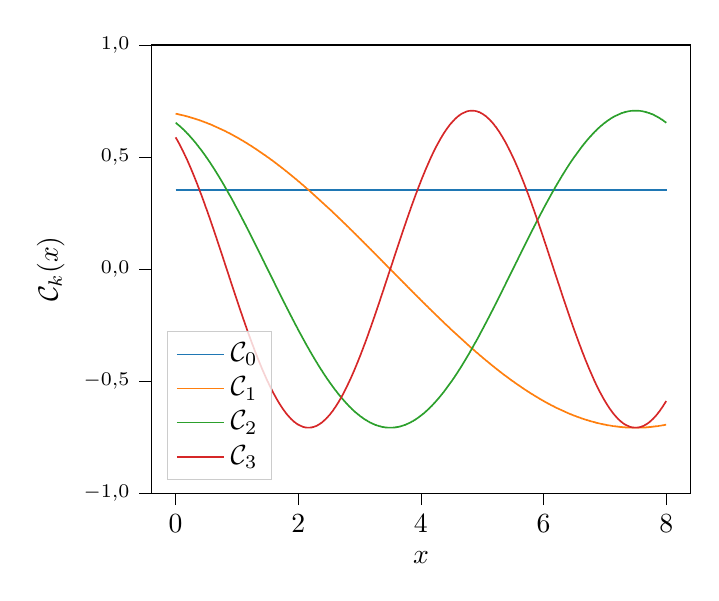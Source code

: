 % This file was created with tikzplotlib v0.10.1.
\begin{tikzpicture}

\definecolor{crimson2143940}{RGB}{214,39,40}
\definecolor{darkgray176}{RGB}{176,176,176}
\definecolor{darkorange25512714}{RGB}{255,127,14}
\definecolor{forestgreen4416044}{RGB}{44,160,44}
\definecolor{lightgray204}{RGB}{204,204,204}
\definecolor{steelblue31119180}{RGB}{31,119,180}

\begin{axis}[
legend cell align={left},
legend style={
  fill opacity=0.8,
  draw opacity=1,
  text opacity=1,
  at={(0.03,0.03)},
  anchor=south west,
  draw=lightgray204
},
tick align=outside,
tick pos=left,
x grid style={darkgray176},
xlabel={\(\displaystyle x\)},
xmin=-0.4, xmax=8.4,
xtick style={color=black},
y grid style={darkgray176},
ylabel={\(\displaystyle \mathcal{C}_k(x)\)},
ymin=-1.0, ymax=1.0,
ytick style={color=black},
y tick label style={
    font=\scriptsize,
    /pgf/number format/.cd,
    use comma,
    fixed,
    fixed zerofill,
    precision=1,
    scaled ticks=false,
    /tikz/.cd
  },
]
\addplot [semithick, steelblue31119180]
table {%
0 0.354
0.008 0.354
0.016 0.354
0.024 0.354
0.032 0.354
0.04 0.354
0.048 0.354
0.056 0.354
0.064 0.354
0.072 0.354
0.08 0.354
0.088 0.354
0.096 0.354
0.104 0.354
0.112 0.354
0.12 0.354
0.128 0.354
0.136 0.354
0.144 0.354
0.152 0.354
0.16 0.354
0.168 0.354
0.176 0.354
0.184 0.354
0.192 0.354
0.2 0.354
0.208 0.354
0.216 0.354
0.224 0.354
0.232 0.354
0.24 0.354
0.248 0.354
0.256 0.354
0.264 0.354
0.272 0.354
0.28 0.354
0.288 0.354
0.296 0.354
0.304 0.354
0.312 0.354
0.32 0.354
0.328 0.354
0.336 0.354
0.344 0.354
0.352 0.354
0.36 0.354
0.368 0.354
0.376 0.354
0.384 0.354
0.392 0.354
0.4 0.354
0.408 0.354
0.416 0.354
0.424 0.354
0.432 0.354
0.44 0.354
0.448 0.354
0.456 0.354
0.464 0.354
0.472 0.354
0.48 0.354
0.488 0.354
0.496 0.354
0.505 0.354
0.513 0.354
0.521 0.354
0.529 0.354
0.537 0.354
0.545 0.354
0.553 0.354
0.561 0.354
0.569 0.354
0.577 0.354
0.585 0.354
0.593 0.354
0.601 0.354
0.609 0.354
0.617 0.354
0.625 0.354
0.633 0.354
0.641 0.354
0.649 0.354
0.657 0.354
0.665 0.354
0.673 0.354
0.681 0.354
0.689 0.354
0.697 0.354
0.705 0.354
0.713 0.354
0.721 0.354
0.729 0.354
0.737 0.354
0.745 0.354
0.753 0.354
0.761 0.354
0.769 0.354
0.777 0.354
0.785 0.354
0.793 0.354
0.801 0.354
0.809 0.354
0.817 0.354
0.825 0.354
0.833 0.354
0.841 0.354
0.849 0.354
0.857 0.354
0.865 0.354
0.873 0.354
0.881 0.354
0.889 0.354
0.897 0.354
0.905 0.354
0.913 0.354
0.921 0.354
0.929 0.354
0.937 0.354
0.945 0.354
0.953 0.354
0.961 0.354
0.969 0.354
0.977 0.354
0.985 0.354
0.993 0.354
1.001 0.354
1.009 0.354
1.017 0.354
1.025 0.354
1.033 0.354
1.041 0.354
1.049 0.354
1.057 0.354
1.065 0.354
1.073 0.354
1.081 0.354
1.089 0.354
1.097 0.354
1.105 0.354
1.113 0.354
1.121 0.354
1.129 0.354
1.137 0.354
1.145 0.354
1.153 0.354
1.161 0.354
1.169 0.354
1.177 0.354
1.185 0.354
1.193 0.354
1.201 0.354
1.209 0.354
1.217 0.354
1.225 0.354
1.233 0.354
1.241 0.354
1.249 0.354
1.257 0.354
1.265 0.354
1.273 0.354
1.281 0.354
1.289 0.354
1.297 0.354
1.305 0.354
1.313 0.354
1.321 0.354
1.329 0.354
1.337 0.354
1.345 0.354
1.353 0.354
1.361 0.354
1.369 0.354
1.377 0.354
1.385 0.354
1.393 0.354
1.401 0.354
1.409 0.354
1.417 0.354
1.425 0.354
1.433 0.354
1.441 0.354
1.449 0.354
1.457 0.354
1.465 0.354
1.473 0.354
1.481 0.354
1.489 0.354
1.497 0.354
1.506 0.354
1.514 0.354
1.522 0.354
1.53 0.354
1.538 0.354
1.546 0.354
1.554 0.354
1.562 0.354
1.57 0.354
1.578 0.354
1.586 0.354
1.594 0.354
1.602 0.354
1.61 0.354
1.618 0.354
1.626 0.354
1.634 0.354
1.642 0.354
1.65 0.354
1.658 0.354
1.666 0.354
1.674 0.354
1.682 0.354
1.69 0.354
1.698 0.354
1.706 0.354
1.714 0.354
1.722 0.354
1.73 0.354
1.738 0.354
1.746 0.354
1.754 0.354
1.762 0.354
1.77 0.354
1.778 0.354
1.786 0.354
1.794 0.354
1.802 0.354
1.81 0.354
1.818 0.354
1.826 0.354
1.834 0.354
1.842 0.354
1.85 0.354
1.858 0.354
1.866 0.354
1.874 0.354
1.882 0.354
1.89 0.354
1.898 0.354
1.906 0.354
1.914 0.354
1.922 0.354
1.93 0.354
1.938 0.354
1.946 0.354
1.954 0.354
1.962 0.354
1.97 0.354
1.978 0.354
1.986 0.354
1.994 0.354
2.002 0.354
2.01 0.354
2.018 0.354
2.026 0.354
2.034 0.354
2.042 0.354
2.05 0.354
2.058 0.354
2.066 0.354
2.074 0.354
2.082 0.354
2.09 0.354
2.098 0.354
2.106 0.354
2.114 0.354
2.122 0.354
2.13 0.354
2.138 0.354
2.146 0.354
2.154 0.354
2.162 0.354
2.17 0.354
2.178 0.354
2.186 0.354
2.194 0.354
2.202 0.354
2.21 0.354
2.218 0.354
2.226 0.354
2.234 0.354
2.242 0.354
2.25 0.354
2.258 0.354
2.266 0.354
2.274 0.354
2.282 0.354
2.29 0.354
2.298 0.354
2.306 0.354
2.314 0.354
2.322 0.354
2.33 0.354
2.338 0.354
2.346 0.354
2.354 0.354
2.362 0.354
2.37 0.354
2.378 0.354
2.386 0.354
2.394 0.354
2.402 0.354
2.41 0.354
2.418 0.354
2.426 0.354
2.434 0.354
2.442 0.354
2.45 0.354
2.458 0.354
2.466 0.354
2.474 0.354
2.482 0.354
2.49 0.354
2.498 0.354
2.507 0.354
2.515 0.354
2.523 0.354
2.531 0.354
2.539 0.354
2.547 0.354
2.555 0.354
2.563 0.354
2.571 0.354
2.579 0.354
2.587 0.354
2.595 0.354
2.603 0.354
2.611 0.354
2.619 0.354
2.627 0.354
2.635 0.354
2.643 0.354
2.651 0.354
2.659 0.354
2.667 0.354
2.675 0.354
2.683 0.354
2.691 0.354
2.699 0.354
2.707 0.354
2.715 0.354
2.723 0.354
2.731 0.354
2.739 0.354
2.747 0.354
2.755 0.354
2.763 0.354
2.771 0.354
2.779 0.354
2.787 0.354
2.795 0.354
2.803 0.354
2.811 0.354
2.819 0.354
2.827 0.354
2.835 0.354
2.843 0.354
2.851 0.354
2.859 0.354
2.867 0.354
2.875 0.354
2.883 0.354
2.891 0.354
2.899 0.354
2.907 0.354
2.915 0.354
2.923 0.354
2.931 0.354
2.939 0.354
2.947 0.354
2.955 0.354
2.963 0.354
2.971 0.354
2.979 0.354
2.987 0.354
2.995 0.354
3.003 0.354
3.011 0.354
3.019 0.354
3.027 0.354
3.035 0.354
3.043 0.354
3.051 0.354
3.059 0.354
3.067 0.354
3.075 0.354
3.083 0.354
3.091 0.354
3.099 0.354
3.107 0.354
3.115 0.354
3.123 0.354
3.131 0.354
3.139 0.354
3.147 0.354
3.155 0.354
3.163 0.354
3.171 0.354
3.179 0.354
3.187 0.354
3.195 0.354
3.203 0.354
3.211 0.354
3.219 0.354
3.227 0.354
3.235 0.354
3.243 0.354
3.251 0.354
3.259 0.354
3.267 0.354
3.275 0.354
3.283 0.354
3.291 0.354
3.299 0.354
3.307 0.354
3.315 0.354
3.323 0.354
3.331 0.354
3.339 0.354
3.347 0.354
3.355 0.354
3.363 0.354
3.371 0.354
3.379 0.354
3.387 0.354
3.395 0.354
3.403 0.354
3.411 0.354
3.419 0.354
3.427 0.354
3.435 0.354
3.443 0.354
3.451 0.354
3.459 0.354
3.467 0.354
3.475 0.354
3.483 0.354
3.491 0.354
3.499 0.354
3.508 0.354
3.516 0.354
3.524 0.354
3.532 0.354
3.54 0.354
3.548 0.354
3.556 0.354
3.564 0.354
3.572 0.354
3.58 0.354
3.588 0.354
3.596 0.354
3.604 0.354
3.612 0.354
3.62 0.354
3.628 0.354
3.636 0.354
3.644 0.354
3.652 0.354
3.66 0.354
3.668 0.354
3.676 0.354
3.684 0.354
3.692 0.354
3.7 0.354
3.708 0.354
3.716 0.354
3.724 0.354
3.732 0.354
3.74 0.354
3.748 0.354
3.756 0.354
3.764 0.354
3.772 0.354
3.78 0.354
3.788 0.354
3.796 0.354
3.804 0.354
3.812 0.354
3.82 0.354
3.828 0.354
3.836 0.354
3.844 0.354
3.852 0.354
3.86 0.354
3.868 0.354
3.876 0.354
3.884 0.354
3.892 0.354
3.9 0.354
3.908 0.354
3.916 0.354
3.924 0.354
3.932 0.354
3.94 0.354
3.948 0.354
3.956 0.354
3.964 0.354
3.972 0.354
3.98 0.354
3.988 0.354
3.996 0.354
4.004 0.354
4.012 0.354
4.02 0.354
4.028 0.354
4.036 0.354
4.044 0.354
4.052 0.354
4.06 0.354
4.068 0.354
4.076 0.354
4.084 0.354
4.092 0.354
4.1 0.354
4.108 0.354
4.116 0.354
4.124 0.354
4.132 0.354
4.14 0.354
4.148 0.354
4.156 0.354
4.164 0.354
4.172 0.354
4.18 0.354
4.188 0.354
4.196 0.354
4.204 0.354
4.212 0.354
4.22 0.354
4.228 0.354
4.236 0.354
4.244 0.354
4.252 0.354
4.26 0.354
4.268 0.354
4.276 0.354
4.284 0.354
4.292 0.354
4.3 0.354
4.308 0.354
4.316 0.354
4.324 0.354
4.332 0.354
4.34 0.354
4.348 0.354
4.356 0.354
4.364 0.354
4.372 0.354
4.38 0.354
4.388 0.354
4.396 0.354
4.404 0.354
4.412 0.354
4.42 0.354
4.428 0.354
4.436 0.354
4.444 0.354
4.452 0.354
4.46 0.354
4.468 0.354
4.476 0.354
4.484 0.354
4.492 0.354
4.501 0.354
4.509 0.354
4.517 0.354
4.525 0.354
4.533 0.354
4.541 0.354
4.549 0.354
4.557 0.354
4.565 0.354
4.573 0.354
4.581 0.354
4.589 0.354
4.597 0.354
4.605 0.354
4.613 0.354
4.621 0.354
4.629 0.354
4.637 0.354
4.645 0.354
4.653 0.354
4.661 0.354
4.669 0.354
4.677 0.354
4.685 0.354
4.693 0.354
4.701 0.354
4.709 0.354
4.717 0.354
4.725 0.354
4.733 0.354
4.741 0.354
4.749 0.354
4.757 0.354
4.765 0.354
4.773 0.354
4.781 0.354
4.789 0.354
4.797 0.354
4.805 0.354
4.813 0.354
4.821 0.354
4.829 0.354
4.837 0.354
4.845 0.354
4.853 0.354
4.861 0.354
4.869 0.354
4.877 0.354
4.885 0.354
4.893 0.354
4.901 0.354
4.909 0.354
4.917 0.354
4.925 0.354
4.933 0.354
4.941 0.354
4.949 0.354
4.957 0.354
4.965 0.354
4.973 0.354
4.981 0.354
4.989 0.354
4.997 0.354
5.005 0.354
5.013 0.354
5.021 0.354
5.029 0.354
5.037 0.354
5.045 0.354
5.053 0.354
5.061 0.354
5.069 0.354
5.077 0.354
5.085 0.354
5.093 0.354
5.101 0.354
5.109 0.354
5.117 0.354
5.125 0.354
5.133 0.354
5.141 0.354
5.149 0.354
5.157 0.354
5.165 0.354
5.173 0.354
5.181 0.354
5.189 0.354
5.197 0.354
5.205 0.354
5.213 0.354
5.221 0.354
5.229 0.354
5.237 0.354
5.245 0.354
5.253 0.354
5.261 0.354
5.269 0.354
5.277 0.354
5.285 0.354
5.293 0.354
5.301 0.354
5.309 0.354
5.317 0.354
5.325 0.354
5.333 0.354
5.341 0.354
5.349 0.354
5.357 0.354
5.365 0.354
5.373 0.354
5.381 0.354
5.389 0.354
5.397 0.354
5.405 0.354
5.413 0.354
5.421 0.354
5.429 0.354
5.437 0.354
5.445 0.354
5.453 0.354
5.461 0.354
5.469 0.354
5.477 0.354
5.485 0.354
5.493 0.354
5.502 0.354
5.51 0.354
5.518 0.354
5.526 0.354
5.534 0.354
5.542 0.354
5.55 0.354
5.558 0.354
5.566 0.354
5.574 0.354
5.582 0.354
5.59 0.354
5.598 0.354
5.606 0.354
5.614 0.354
5.622 0.354
5.63 0.354
5.638 0.354
5.646 0.354
5.654 0.354
5.662 0.354
5.67 0.354
5.678 0.354
5.686 0.354
5.694 0.354
5.702 0.354
5.71 0.354
5.718 0.354
5.726 0.354
5.734 0.354
5.742 0.354
5.75 0.354
5.758 0.354
5.766 0.354
5.774 0.354
5.782 0.354
5.79 0.354
5.798 0.354
5.806 0.354
5.814 0.354
5.822 0.354
5.83 0.354
5.838 0.354
5.846 0.354
5.854 0.354
5.862 0.354
5.87 0.354
5.878 0.354
5.886 0.354
5.894 0.354
5.902 0.354
5.91 0.354
5.918 0.354
5.926 0.354
5.934 0.354
5.942 0.354
5.95 0.354
5.958 0.354
5.966 0.354
5.974 0.354
5.982 0.354
5.99 0.354
5.998 0.354
6.006 0.354
6.014 0.354
6.022 0.354
6.03 0.354
6.038 0.354
6.046 0.354
6.054 0.354
6.062 0.354
6.07 0.354
6.078 0.354
6.086 0.354
6.094 0.354
6.102 0.354
6.11 0.354
6.118 0.354
6.126 0.354
6.134 0.354
6.142 0.354
6.15 0.354
6.158 0.354
6.166 0.354
6.174 0.354
6.182 0.354
6.19 0.354
6.198 0.354
6.206 0.354
6.214 0.354
6.222 0.354
6.23 0.354
6.238 0.354
6.246 0.354
6.254 0.354
6.262 0.354
6.27 0.354
6.278 0.354
6.286 0.354
6.294 0.354
6.302 0.354
6.31 0.354
6.318 0.354
6.326 0.354
6.334 0.354
6.342 0.354
6.35 0.354
6.358 0.354
6.366 0.354
6.374 0.354
6.382 0.354
6.39 0.354
6.398 0.354
6.406 0.354
6.414 0.354
6.422 0.354
6.43 0.354
6.438 0.354
6.446 0.354
6.454 0.354
6.462 0.354
6.47 0.354
6.478 0.354
6.486 0.354
6.494 0.354
6.503 0.354
6.511 0.354
6.519 0.354
6.527 0.354
6.535 0.354
6.543 0.354
6.551 0.354
6.559 0.354
6.567 0.354
6.575 0.354
6.583 0.354
6.591 0.354
6.599 0.354
6.607 0.354
6.615 0.354
6.623 0.354
6.631 0.354
6.639 0.354
6.647 0.354
6.655 0.354
6.663 0.354
6.671 0.354
6.679 0.354
6.687 0.354
6.695 0.354
6.703 0.354
6.711 0.354
6.719 0.354
6.727 0.354
6.735 0.354
6.743 0.354
6.751 0.354
6.759 0.354
6.767 0.354
6.775 0.354
6.783 0.354
6.791 0.354
6.799 0.354
6.807 0.354
6.815 0.354
6.823 0.354
6.831 0.354
6.839 0.354
6.847 0.354
6.855 0.354
6.863 0.354
6.871 0.354
6.879 0.354
6.887 0.354
6.895 0.354
6.903 0.354
6.911 0.354
6.919 0.354
6.927 0.354
6.935 0.354
6.943 0.354
6.951 0.354
6.959 0.354
6.967 0.354
6.975 0.354
6.983 0.354
6.991 0.354
6.999 0.354
7.007 0.354
7.015 0.354
7.023 0.354
7.031 0.354
7.039 0.354
7.047 0.354
7.055 0.354
7.063 0.354
7.071 0.354
7.079 0.354
7.087 0.354
7.095 0.354
7.103 0.354
7.111 0.354
7.119 0.354
7.127 0.354
7.135 0.354
7.143 0.354
7.151 0.354
7.159 0.354
7.167 0.354
7.175 0.354
7.183 0.354
7.191 0.354
7.199 0.354
7.207 0.354
7.215 0.354
7.223 0.354
7.231 0.354
7.239 0.354
7.247 0.354
7.255 0.354
7.263 0.354
7.271 0.354
7.279 0.354
7.287 0.354
7.295 0.354
7.303 0.354
7.311 0.354
7.319 0.354
7.327 0.354
7.335 0.354
7.343 0.354
7.351 0.354
7.359 0.354
7.367 0.354
7.375 0.354
7.383 0.354
7.391 0.354
7.399 0.354
7.407 0.354
7.415 0.354
7.423 0.354
7.431 0.354
7.439 0.354
7.447 0.354
7.455 0.354
7.463 0.354
7.471 0.354
7.479 0.354
7.487 0.354
7.495 0.354
7.504 0.354
7.512 0.354
7.52 0.354
7.528 0.354
7.536 0.354
7.544 0.354
7.552 0.354
7.56 0.354
7.568 0.354
7.576 0.354
7.584 0.354
7.592 0.354
7.6 0.354
7.608 0.354
7.616 0.354
7.624 0.354
7.632 0.354
7.64 0.354
7.648 0.354
7.656 0.354
7.664 0.354
7.672 0.354
7.68 0.354
7.688 0.354
7.696 0.354
7.704 0.354
7.712 0.354
7.72 0.354
7.728 0.354
7.736 0.354
7.744 0.354
7.752 0.354
7.76 0.354
7.768 0.354
7.776 0.354
7.784 0.354
7.792 0.354
7.8 0.354
7.808 0.354
7.816 0.354
7.824 0.354
7.832 0.354
7.84 0.354
7.848 0.354
7.856 0.354
7.864 0.354
7.872 0.354
7.88 0.354
7.888 0.354
7.896 0.354
7.904 0.354
7.912 0.354
7.92 0.354
7.928 0.354
7.936 0.354
7.944 0.354
7.952 0.354
7.96 0.354
7.968 0.354
7.976 0.354
7.984 0.354
7.992 0.354
8 0.354
};
\addlegendentry{$\mathcal{C}_0$}
\addplot [semithick, darkorange25512714]
table {%
0 0.694
0.008 0.693
0.016 0.693
0.024 0.692
0.032 0.692
0.04 0.691
0.048 0.691
0.056 0.69
0.064 0.69
0.072 0.689
0.08 0.689
0.088 0.688
0.096 0.688
0.104 0.687
0.112 0.687
0.12 0.686
0.128 0.686
0.136 0.685
0.144 0.685
0.152 0.684
0.16 0.683
0.168 0.683
0.176 0.682
0.184 0.682
0.192 0.681
0.2 0.681
0.208 0.68
0.216 0.679
0.224 0.679
0.232 0.678
0.24 0.677
0.248 0.677
0.256 0.676
0.264 0.675
0.272 0.675
0.28 0.674
0.288 0.673
0.296 0.673
0.304 0.672
0.312 0.671
0.32 0.671
0.328 0.67
0.336 0.669
0.344 0.669
0.352 0.668
0.36 0.667
0.368 0.666
0.376 0.666
0.384 0.665
0.392 0.664
0.4 0.663
0.408 0.663
0.416 0.662
0.424 0.661
0.432 0.66
0.44 0.659
0.448 0.659
0.456 0.658
0.464 0.657
0.472 0.656
0.48 0.655
0.488 0.654
0.496 0.654
0.505 0.653
0.513 0.652
0.521 0.651
0.529 0.65
0.537 0.649
0.545 0.648
0.553 0.648
0.561 0.647
0.569 0.646
0.577 0.645
0.585 0.644
0.593 0.643
0.601 0.642
0.609 0.641
0.617 0.64
0.625 0.639
0.633 0.638
0.641 0.637
0.649 0.636
0.657 0.635
0.665 0.634
0.673 0.633
0.681 0.632
0.689 0.631
0.697 0.63
0.705 0.629
0.713 0.628
0.721 0.627
0.729 0.626
0.737 0.625
0.745 0.624
0.753 0.623
0.761 0.622
0.769 0.621
0.777 0.62
0.785 0.619
0.793 0.618
0.801 0.617
0.809 0.616
0.817 0.615
0.825 0.614
0.833 0.612
0.841 0.611
0.849 0.61
0.857 0.609
0.865 0.608
0.873 0.607
0.881 0.606
0.889 0.605
0.897 0.603
0.905 0.602
0.913 0.601
0.921 0.6
0.929 0.599
0.937 0.597
0.945 0.596
0.953 0.595
0.961 0.594
0.969 0.593
0.977 0.591
0.985 0.59
0.993 0.589
1.001 0.588
1.009 0.587
1.017 0.585
1.025 0.584
1.033 0.583
1.041 0.582
1.049 0.58
1.057 0.579
1.065 0.578
1.073 0.576
1.081 0.575
1.089 0.574
1.097 0.573
1.105 0.571
1.113 0.57
1.121 0.569
1.129 0.567
1.137 0.566
1.145 0.565
1.153 0.563
1.161 0.562
1.169 0.561
1.177 0.559
1.185 0.558
1.193 0.556
1.201 0.555
1.209 0.554
1.217 0.552
1.225 0.551
1.233 0.55
1.241 0.548
1.249 0.547
1.257 0.545
1.265 0.544
1.273 0.542
1.281 0.541
1.289 0.54
1.297 0.538
1.305 0.537
1.313 0.535
1.321 0.534
1.329 0.532
1.337 0.531
1.345 0.529
1.353 0.528
1.361 0.526
1.369 0.525
1.377 0.523
1.385 0.522
1.393 0.52
1.401 0.519
1.409 0.517
1.417 0.516
1.425 0.514
1.433 0.513
1.441 0.511
1.449 0.51
1.457 0.508
1.465 0.507
1.473 0.505
1.481 0.504
1.489 0.502
1.497 0.5
1.506 0.499
1.514 0.497
1.522 0.496
1.53 0.494
1.538 0.493
1.546 0.491
1.554 0.489
1.562 0.488
1.57 0.486
1.578 0.485
1.586 0.483
1.594 0.481
1.602 0.48
1.61 0.478
1.618 0.476
1.626 0.475
1.634 0.473
1.642 0.471
1.65 0.47
1.658 0.468
1.666 0.466
1.674 0.465
1.682 0.463
1.69 0.461
1.698 0.46
1.706 0.458
1.714 0.456
1.722 0.455
1.73 0.453
1.738 0.451
1.746 0.449
1.754 0.448
1.762 0.446
1.77 0.444
1.778 0.443
1.786 0.441
1.794 0.439
1.802 0.437
1.81 0.436
1.818 0.434
1.826 0.432
1.834 0.43
1.842 0.429
1.85 0.427
1.858 0.425
1.866 0.423
1.874 0.421
1.882 0.42
1.89 0.418
1.898 0.416
1.906 0.414
1.914 0.412
1.922 0.411
1.93 0.409
1.938 0.407
1.946 0.405
1.954 0.403
1.962 0.402
1.97 0.4
1.978 0.398
1.986 0.396
1.994 0.394
2.002 0.392
2.01 0.391
2.018 0.389
2.026 0.387
2.034 0.385
2.042 0.383
2.05 0.381
2.058 0.379
2.066 0.377
2.074 0.376
2.082 0.374
2.09 0.372
2.098 0.37
2.106 0.368
2.114 0.366
2.122 0.364
2.13 0.362
2.138 0.36
2.146 0.358
2.154 0.357
2.162 0.355
2.17 0.353
2.178 0.351
2.186 0.349
2.194 0.347
2.202 0.345
2.21 0.343
2.218 0.341
2.226 0.339
2.234 0.337
2.242 0.335
2.25 0.333
2.258 0.331
2.266 0.329
2.274 0.327
2.282 0.325
2.29 0.323
2.298 0.321
2.306 0.319
2.314 0.317
2.322 0.315
2.33 0.313
2.338 0.311
2.346 0.31
2.354 0.307
2.362 0.305
2.37 0.303
2.378 0.301
2.386 0.299
2.394 0.297
2.402 0.295
2.41 0.293
2.418 0.291
2.426 0.289
2.434 0.287
2.442 0.285
2.45 0.283
2.458 0.281
2.466 0.279
2.474 0.277
2.482 0.275
2.49 0.273
2.498 0.271
2.507 0.269
2.515 0.267
2.523 0.265
2.531 0.263
2.539 0.261
2.547 0.259
2.555 0.257
2.563 0.254
2.571 0.252
2.579 0.25
2.587 0.248
2.595 0.246
2.603 0.244
2.611 0.242
2.619 0.24
2.627 0.238
2.635 0.236
2.643 0.234
2.651 0.231
2.659 0.229
2.667 0.227
2.675 0.225
2.683 0.223
2.691 0.221
2.699 0.219
2.707 0.217
2.715 0.215
2.723 0.212
2.731 0.21
2.739 0.208
2.747 0.206
2.755 0.204
2.763 0.202
2.771 0.2
2.779 0.198
2.787 0.195
2.795 0.193
2.803 0.191
2.811 0.189
2.819 0.187
2.827 0.185
2.835 0.183
2.843 0.18
2.851 0.178
2.859 0.176
2.867 0.174
2.875 0.172
2.883 0.17
2.891 0.168
2.899 0.165
2.907 0.163
2.915 0.161
2.923 0.159
2.931 0.157
2.939 0.155
2.947 0.152
2.955 0.15
2.963 0.148
2.971 0.146
2.979 0.144
2.987 0.141
2.995 0.139
3.003 0.137
3.011 0.135
3.019 0.133
3.027 0.131
3.035 0.128
3.043 0.126
3.051 0.124
3.059 0.122
3.067 0.12
3.075 0.117
3.083 0.115
3.091 0.113
3.099 0.111
3.107 0.109
3.115 0.106
3.123 0.104
3.131 0.102
3.139 0.1
3.147 0.098
3.155 0.095
3.163 0.093
3.171 0.091
3.179 0.089
3.187 0.087
3.195 0.084
3.203 0.082
3.211 0.08
3.219 0.078
3.227 0.076
3.235 0.073
3.243 0.071
3.251 0.069
3.259 0.067
3.267 0.065
3.275 0.062
3.283 0.06
3.291 0.058
3.299 0.056
3.307 0.053
3.315 0.051
3.323 0.049
3.331 0.047
3.339 0.045
3.347 0.042
3.355 0.04
3.363 0.038
3.371 0.036
3.379 0.033
3.387 0.031
3.395 0.029
3.403 0.027
3.411 0.025
3.419 0.022
3.427 0.02
3.435 0.018
3.443 0.016
3.451 0.013
3.459 0.011
3.467 0.009
3.475 0.007
3.483 0.005
3.491 0.002
3.499 0.0
3.508 -0.002
3.516 -0.004
3.524 -0.007
3.532 -0.009
3.54 -0.011
3.548 -0.013
3.556 -0.015
3.564 -0.018
3.572 -0.02
3.58 -0.022
3.588 -0.024
3.596 -0.027
3.604 -0.029
3.612 -0.031
3.62 -0.033
3.628 -0.035
3.636 -0.038
3.644 -0.04
3.652 -0.042
3.66 -0.044
3.668 -0.047
3.676 -0.049
3.684 -0.051
3.692 -0.053
3.7 -0.055
3.708 -0.058
3.716 -0.06
3.724 -0.062
3.732 -0.064
3.74 -0.066
3.748 -0.069
3.756 -0.071
3.764 -0.073
3.772 -0.075
3.78 -0.078
3.788 -0.08
3.796 -0.082
3.804 -0.084
3.812 -0.086
3.82 -0.089
3.828 -0.091
3.836 -0.093
3.844 -0.095
3.852 -0.097
3.86 -0.1
3.868 -0.102
3.876 -0.104
3.884 -0.106
3.892 -0.108
3.9 -0.111
3.908 -0.113
3.916 -0.115
3.924 -0.117
3.932 -0.119
3.94 -0.122
3.948 -0.124
3.956 -0.126
3.964 -0.128
3.972 -0.13
3.98 -0.132
3.988 -0.135
3.996 -0.137
4.004 -0.139
4.012 -0.141
4.02 -0.143
4.028 -0.146
4.036 -0.148
4.044 -0.15
4.052 -0.152
4.06 -0.154
4.068 -0.156
4.076 -0.159
4.084 -0.161
4.092 -0.163
4.1 -0.165
4.108 -0.167
4.116 -0.169
4.124 -0.172
4.132 -0.174
4.14 -0.176
4.148 -0.178
4.156 -0.18
4.164 -0.182
4.172 -0.184
4.18 -0.187
4.188 -0.189
4.196 -0.191
4.204 -0.193
4.212 -0.195
4.22 -0.197
4.228 -0.199
4.236 -0.202
4.244 -0.204
4.252 -0.206
4.26 -0.208
4.268 -0.21
4.276 -0.212
4.284 -0.214
4.292 -0.216
4.3 -0.219
4.308 -0.221
4.316 -0.223
4.324 -0.225
4.332 -0.227
4.34 -0.229
4.348 -0.231
4.356 -0.233
4.364 -0.235
4.372 -0.238
4.38 -0.24
4.388 -0.242
4.396 -0.244
4.404 -0.246
4.412 -0.248
4.42 -0.25
4.428 -0.252
4.436 -0.254
4.444 -0.256
4.452 -0.258
4.46 -0.26
4.468 -0.262
4.476 -0.265
4.484 -0.267
4.492 -0.269
4.501 -0.271
4.509 -0.273
4.517 -0.275
4.525 -0.277
4.533 -0.279
4.541 -0.281
4.549 -0.283
4.557 -0.285
4.565 -0.287
4.573 -0.289
4.581 -0.291
4.589 -0.293
4.597 -0.295
4.605 -0.297
4.613 -0.299
4.621 -0.301
4.629 -0.303
4.637 -0.305
4.645 -0.307
4.653 -0.309
4.661 -0.311
4.669 -0.313
4.677 -0.315
4.685 -0.317
4.693 -0.319
4.701 -0.321
4.709 -0.323
4.717 -0.325
4.725 -0.327
4.733 -0.329
4.741 -0.331
4.749 -0.333
4.757 -0.335
4.765 -0.337
4.773 -0.339
4.781 -0.341
4.789 -0.343
4.797 -0.345
4.805 -0.347
4.813 -0.349
4.821 -0.351
4.829 -0.352
4.837 -0.354
4.845 -0.356
4.853 -0.358
4.861 -0.36
4.869 -0.362
4.877 -0.364
4.885 -0.366
4.893 -0.368
4.901 -0.37
4.909 -0.372
4.917 -0.373
4.925 -0.375
4.933 -0.377
4.941 -0.379
4.949 -0.381
4.957 -0.383
4.965 -0.385
4.973 -0.387
4.981 -0.388
4.989 -0.39
4.997 -0.392
5.005 -0.394
5.013 -0.396
5.021 -0.398
5.029 -0.4
5.037 -0.401
5.045 -0.403
5.053 -0.405
5.061 -0.407
5.069 -0.409
5.077 -0.41
5.085 -0.412
5.093 -0.414
5.101 -0.416
5.109 -0.418
5.117 -0.419
5.125 -0.421
5.133 -0.423
5.141 -0.425
5.149 -0.427
5.157 -0.428
5.165 -0.43
5.173 -0.432
5.181 -0.434
5.189 -0.435
5.197 -0.437
5.205 -0.439
5.213 -0.441
5.221 -0.442
5.229 -0.444
5.237 -0.446
5.245 -0.448
5.253 -0.449
5.261 -0.451
5.269 -0.453
5.277 -0.454
5.285 -0.456
5.293 -0.458
5.301 -0.46
5.309 -0.461
5.317 -0.463
5.325 -0.465
5.333 -0.466
5.341 -0.468
5.349 -0.47
5.357 -0.471
5.365 -0.473
5.373 -0.475
5.381 -0.476
5.389 -0.478
5.397 -0.479
5.405 -0.481
5.413 -0.483
5.421 -0.484
5.429 -0.486
5.437 -0.488
5.445 -0.489
5.453 -0.491
5.461 -0.492
5.469 -0.494
5.477 -0.496
5.485 -0.497
5.493 -0.499
5.502 -0.5
5.51 -0.502
5.518 -0.503
5.526 -0.505
5.534 -0.507
5.542 -0.508
5.55 -0.51
5.558 -0.511
5.566 -0.513
5.574 -0.514
5.582 -0.516
5.59 -0.517
5.598 -0.519
5.606 -0.52
5.614 -0.522
5.622 -0.523
5.63 -0.525
5.638 -0.526
5.646 -0.528
5.654 -0.529
5.662 -0.531
5.67 -0.532
5.678 -0.534
5.686 -0.535
5.694 -0.537
5.702 -0.538
5.71 -0.539
5.718 -0.541
5.726 -0.542
5.734 -0.544
5.742 -0.545
5.75 -0.547
5.758 -0.548
5.766 -0.549
5.774 -0.551
5.782 -0.552
5.79 -0.554
5.798 -0.555
5.806 -0.556
5.814 -0.558
5.822 -0.559
5.83 -0.56
5.838 -0.562
5.846 -0.563
5.854 -0.564
5.862 -0.566
5.87 -0.567
5.878 -0.568
5.886 -0.57
5.894 -0.571
5.902 -0.572
5.91 -0.574
5.918 -0.575
5.926 -0.576
5.934 -0.578
5.942 -0.579
5.95 -0.58
5.958 -0.581
5.966 -0.583
5.974 -0.584
5.982 -0.585
5.99 -0.586
5.998 -0.588
6.006 -0.589
6.014 -0.59
6.022 -0.591
6.03 -0.593
6.038 -0.594
6.046 -0.595
6.054 -0.596
6.062 -0.597
6.07 -0.599
6.078 -0.6
6.086 -0.601
6.094 -0.602
6.102 -0.603
6.11 -0.604
6.118 -0.606
6.126 -0.607
6.134 -0.608
6.142 -0.609
6.15 -0.61
6.158 -0.611
6.166 -0.612
6.174 -0.613
6.182 -0.615
6.19 -0.616
6.198 -0.617
6.206 -0.618
6.214 -0.619
6.222 -0.62
6.23 -0.621
6.238 -0.622
6.246 -0.623
6.254 -0.624
6.262 -0.625
6.27 -0.626
6.278 -0.627
6.286 -0.628
6.294 -0.629
6.302 -0.63
6.31 -0.631
6.318 -0.632
6.326 -0.633
6.334 -0.634
6.342 -0.635
6.35 -0.636
6.358 -0.637
6.366 -0.638
6.374 -0.639
6.382 -0.64
6.39 -0.641
6.398 -0.642
6.406 -0.643
6.414 -0.644
6.422 -0.645
6.43 -0.646
6.438 -0.647
6.446 -0.647
6.454 -0.648
6.462 -0.649
6.47 -0.65
6.478 -0.651
6.486 -0.652
6.494 -0.653
6.503 -0.654
6.511 -0.654
6.519 -0.655
6.527 -0.656
6.535 -0.657
6.543 -0.658
6.551 -0.659
6.559 -0.659
6.567 -0.66
6.575 -0.661
6.583 -0.662
6.591 -0.662
6.599 -0.663
6.607 -0.664
6.615 -0.665
6.623 -0.666
6.631 -0.666
6.639 -0.667
6.647 -0.668
6.655 -0.669
6.663 -0.669
6.671 -0.67
6.679 -0.671
6.687 -0.671
6.695 -0.672
6.703 -0.673
6.711 -0.673
6.719 -0.674
6.727 -0.675
6.735 -0.675
6.743 -0.676
6.751 -0.677
6.759 -0.677
6.767 -0.678
6.775 -0.679
6.783 -0.679
6.791 -0.68
6.799 -0.68
6.807 -0.681
6.815 -0.682
6.823 -0.682
6.831 -0.683
6.839 -0.683
6.847 -0.684
6.855 -0.685
6.863 -0.685
6.871 -0.686
6.879 -0.686
6.887 -0.687
6.895 -0.687
6.903 -0.688
6.911 -0.688
6.919 -0.689
6.927 -0.689
6.935 -0.69
6.943 -0.69
6.951 -0.691
6.959 -0.691
6.967 -0.692
6.975 -0.692
6.983 -0.693
6.991 -0.693
6.999 -0.693
7.007 -0.694
7.015 -0.694
7.023 -0.695
7.031 -0.695
7.039 -0.696
7.047 -0.696
7.055 -0.696
7.063 -0.697
7.071 -0.697
7.079 -0.697
7.087 -0.698
7.095 -0.698
7.103 -0.699
7.111 -0.699
7.119 -0.699
7.127 -0.7
7.135 -0.7
7.143 -0.7
7.151 -0.7
7.159 -0.701
7.167 -0.701
7.175 -0.701
7.183 -0.702
7.191 -0.702
7.199 -0.702
7.207 -0.702
7.215 -0.703
7.223 -0.703
7.231 -0.703
7.239 -0.703
7.247 -0.704
7.255 -0.704
7.263 -0.704
7.271 -0.704
7.279 -0.704
7.287 -0.705
7.295 -0.705
7.303 -0.705
7.311 -0.705
7.319 -0.705
7.327 -0.705
7.335 -0.706
7.343 -0.706
7.351 -0.706
7.359 -0.706
7.367 -0.706
7.375 -0.706
7.383 -0.706
7.391 -0.706
7.399 -0.707
7.407 -0.707
7.415 -0.707
7.423 -0.707
7.431 -0.707
7.439 -0.707
7.447 -0.707
7.455 -0.707
7.463 -0.707
7.471 -0.707
7.479 -0.707
7.487 -0.707
7.495 -0.707
7.504 -0.707
7.512 -0.707
7.52 -0.707
7.528 -0.707
7.536 -0.707
7.544 -0.707
7.552 -0.707
7.56 -0.707
7.568 -0.707
7.576 -0.707
7.584 -0.707
7.592 -0.707
7.6 -0.707
7.608 -0.706
7.616 -0.706
7.624 -0.706
7.632 -0.706
7.64 -0.706
7.648 -0.706
7.656 -0.706
7.664 -0.706
7.672 -0.706
7.68 -0.705
7.688 -0.705
7.696 -0.705
7.704 -0.705
7.712 -0.705
7.72 -0.704
7.728 -0.704
7.736 -0.704
7.744 -0.704
7.752 -0.704
7.76 -0.703
7.768 -0.703
7.776 -0.703
7.784 -0.703
7.792 -0.702
7.8 -0.702
7.808 -0.702
7.816 -0.702
7.824 -0.701
7.832 -0.701
7.84 -0.701
7.848 -0.701
7.856 -0.7
7.864 -0.7
7.872 -0.7
7.88 -0.699
7.888 -0.699
7.896 -0.699
7.904 -0.698
7.912 -0.698
7.92 -0.698
7.928 -0.697
7.936 -0.697
7.944 -0.696
7.952 -0.696
7.96 -0.696
7.968 -0.695
7.976 -0.695
7.984 -0.694
7.992 -0.694
8 -0.694
};
\addlegendentry{$\mathcal{C}_1$}
\addplot [semithick, forestgreen4416044]
table {%
0 0.653
0.008 0.652
0.016 0.65
0.024 0.648
0.032 0.646
0.04 0.644
0.048 0.643
0.056 0.641
0.064 0.639
0.072 0.637
0.08 0.635
0.088 0.633
0.096 0.631
0.104 0.629
0.112 0.627
0.12 0.625
0.128 0.623
0.136 0.621
0.144 0.619
0.152 0.616
0.16 0.614
0.168 0.612
0.176 0.61
0.184 0.607
0.192 0.605
0.2 0.603
0.208 0.601
0.216 0.598
0.224 0.596
0.232 0.593
0.24 0.591
0.248 0.588
0.256 0.586
0.264 0.583
0.272 0.581
0.28 0.578
0.288 0.576
0.296 0.573
0.304 0.571
0.312 0.568
0.32 0.565
0.328 0.563
0.336 0.56
0.344 0.557
0.352 0.554
0.36 0.552
0.368 0.549
0.376 0.546
0.384 0.543
0.392 0.54
0.4 0.538
0.408 0.535
0.416 0.532
0.424 0.529
0.432 0.526
0.44 0.523
0.448 0.52
0.456 0.517
0.464 0.514
0.472 0.511
0.48 0.508
0.488 0.505
0.496 0.501
0.505 0.498
0.513 0.495
0.521 0.492
0.529 0.489
0.537 0.485
0.545 0.482
0.553 0.479
0.561 0.476
0.569 0.472
0.577 0.469
0.585 0.466
0.593 0.462
0.601 0.459
0.609 0.456
0.617 0.452
0.625 0.449
0.633 0.445
0.641 0.442
0.649 0.438
0.657 0.435
0.665 0.431
0.673 0.428
0.681 0.424
0.689 0.421
0.697 0.417
0.705 0.414
0.713 0.41
0.721 0.406
0.729 0.403
0.737 0.399
0.745 0.395
0.753 0.392
0.761 0.388
0.769 0.384
0.777 0.38
0.785 0.377
0.793 0.373
0.801 0.369
0.809 0.365
0.817 0.361
0.825 0.358
0.833 0.354
0.841 0.35
0.849 0.346
0.857 0.342
0.865 0.338
0.873 0.334
0.881 0.33
0.889 0.327
0.897 0.323
0.905 0.319
0.913 0.315
0.921 0.311
0.929 0.307
0.937 0.303
0.945 0.299
0.953 0.295
0.961 0.29
0.969 0.286
0.977 0.282
0.985 0.278
0.993 0.274
1.001 0.27
1.009 0.266
1.017 0.262
1.025 0.258
1.033 0.254
1.041 0.249
1.049 0.245
1.057 0.241
1.065 0.237
1.073 0.233
1.081 0.228
1.089 0.224
1.097 0.22
1.105 0.216
1.113 0.212
1.121 0.207
1.129 0.203
1.137 0.199
1.145 0.195
1.153 0.19
1.161 0.186
1.169 0.182
1.177 0.177
1.185 0.173
1.193 0.169
1.201 0.164
1.209 0.16
1.217 0.156
1.225 0.151
1.233 0.147
1.241 0.143
1.249 0.138
1.257 0.134
1.265 0.13
1.273 0.125
1.281 0.121
1.289 0.116
1.297 0.112
1.305 0.108
1.313 0.103
1.321 0.099
1.329 0.095
1.337 0.09
1.345 0.086
1.353 0.081
1.361 0.077
1.369 0.072
1.377 0.068
1.385 0.064
1.393 0.059
1.401 0.055
1.409 0.05
1.417 0.046
1.425 0.041
1.433 0.037
1.441 0.033
1.449 0.028
1.457 0.024
1.465 0.019
1.473 0.015
1.481 0.01
1.489 0.006
1.497 0.001
1.506 -0.003
1.514 -0.008
1.522 -0.012
1.53 -0.016
1.538 -0.021
1.546 -0.025
1.554 -0.03
1.562 -0.034
1.57 -0.039
1.578 -0.043
1.586 -0.047
1.594 -0.052
1.602 -0.056
1.61 -0.061
1.618 -0.065
1.626 -0.07
1.634 -0.074
1.642 -0.079
1.65 -0.083
1.658 -0.087
1.666 -0.092
1.674 -0.096
1.682 -0.101
1.69 -0.105
1.698 -0.109
1.706 -0.114
1.714 -0.118
1.722 -0.123
1.73 -0.127
1.738 -0.131
1.746 -0.136
1.754 -0.14
1.762 -0.144
1.77 -0.149
1.778 -0.153
1.786 -0.157
1.794 -0.162
1.802 -0.166
1.81 -0.17
1.818 -0.175
1.826 -0.179
1.834 -0.183
1.842 -0.188
1.85 -0.192
1.858 -0.196
1.866 -0.2
1.874 -0.205
1.882 -0.209
1.89 -0.213
1.898 -0.217
1.906 -0.222
1.914 -0.226
1.922 -0.23
1.93 -0.234
1.938 -0.238
1.946 -0.243
1.954 -0.247
1.962 -0.251
1.97 -0.255
1.978 -0.259
1.986 -0.263
1.994 -0.268
2.002 -0.272
2.01 -0.276
2.018 -0.28
2.026 -0.284
2.034 -0.288
2.042 -0.292
2.05 -0.296
2.058 -0.3
2.066 -0.304
2.074 -0.308
2.082 -0.312
2.09 -0.316
2.098 -0.32
2.106 -0.324
2.114 -0.328
2.122 -0.332
2.13 -0.336
2.138 -0.34
2.146 -0.344
2.154 -0.348
2.162 -0.351
2.17 -0.355
2.178 -0.359
2.186 -0.363
2.194 -0.367
2.202 -0.371
2.21 -0.374
2.218 -0.378
2.226 -0.382
2.234 -0.386
2.242 -0.389
2.25 -0.393
2.258 -0.397
2.266 -0.4
2.274 -0.404
2.282 -0.408
2.29 -0.411
2.298 -0.415
2.306 -0.418
2.314 -0.422
2.322 -0.426
2.33 -0.429
2.338 -0.433
2.346 -0.436
2.354 -0.44
2.362 -0.443
2.37 -0.447
2.378 -0.45
2.386 -0.453
2.394 -0.457
2.402 -0.46
2.41 -0.464
2.418 -0.467
2.426 -0.47
2.434 -0.474
2.442 -0.477
2.45 -0.48
2.458 -0.483
2.466 -0.487
2.474 -0.49
2.482 -0.493
2.49 -0.496
2.498 -0.499
2.507 -0.503
2.515 -0.506
2.523 -0.509
2.531 -0.512
2.539 -0.515
2.547 -0.518
2.555 -0.521
2.563 -0.524
2.571 -0.527
2.579 -0.53
2.587 -0.533
2.595 -0.536
2.603 -0.539
2.611 -0.541
2.619 -0.544
2.627 -0.547
2.635 -0.55
2.643 -0.553
2.651 -0.556
2.659 -0.558
2.667 -0.561
2.675 -0.564
2.683 -0.566
2.691 -0.569
2.699 -0.572
2.707 -0.574
2.715 -0.577
2.723 -0.579
2.731 -0.582
2.739 -0.584
2.747 -0.587
2.755 -0.589
2.763 -0.592
2.771 -0.594
2.779 -0.597
2.787 -0.599
2.795 -0.601
2.803 -0.604
2.811 -0.606
2.819 -0.608
2.827 -0.611
2.835 -0.613
2.843 -0.615
2.851 -0.617
2.859 -0.619
2.867 -0.621
2.875 -0.624
2.883 -0.626
2.891 -0.628
2.899 -0.63
2.907 -0.632
2.915 -0.634
2.923 -0.636
2.931 -0.638
2.939 -0.64
2.947 -0.641
2.955 -0.643
2.963 -0.645
2.971 -0.647
2.979 -0.649
2.987 -0.65
2.995 -0.652
3.003 -0.654
3.011 -0.656
3.019 -0.657
3.027 -0.659
3.035 -0.66
3.043 -0.662
3.051 -0.664
3.059 -0.665
3.067 -0.667
3.075 -0.668
3.083 -0.67
3.091 -0.671
3.099 -0.672
3.107 -0.674
3.115 -0.675
3.123 -0.676
3.131 -0.678
3.139 -0.679
3.147 -0.68
3.155 -0.681
3.163 -0.683
3.171 -0.684
3.179 -0.685
3.187 -0.686
3.195 -0.687
3.203 -0.688
3.211 -0.689
3.219 -0.69
3.227 -0.691
3.235 -0.692
3.243 -0.693
3.251 -0.694
3.259 -0.695
3.267 -0.695
3.275 -0.696
3.283 -0.697
3.291 -0.698
3.299 -0.698
3.307 -0.699
3.315 -0.7
3.323 -0.7
3.331 -0.701
3.339 -0.701
3.347 -0.702
3.355 -0.703
3.363 -0.703
3.371 -0.704
3.379 -0.704
3.387 -0.704
3.395 -0.705
3.403 -0.705
3.411 -0.705
3.419 -0.706
3.427 -0.706
3.435 -0.706
3.443 -0.706
3.451 -0.707
3.459 -0.707
3.467 -0.707
3.475 -0.707
3.483 -0.707
3.491 -0.707
3.499 -0.707
3.508 -0.707
3.516 -0.707
3.524 -0.707
3.532 -0.707
3.54 -0.707
3.548 -0.707
3.556 -0.706
3.564 -0.706
3.572 -0.706
3.58 -0.706
3.588 -0.705
3.596 -0.705
3.604 -0.705
3.612 -0.704
3.62 -0.704
3.628 -0.704
3.636 -0.703
3.644 -0.703
3.652 -0.702
3.66 -0.702
3.668 -0.701
3.676 -0.7
3.684 -0.7
3.692 -0.699
3.7 -0.698
3.708 -0.698
3.716 -0.697
3.724 -0.696
3.732 -0.695
3.74 -0.695
3.748 -0.694
3.756 -0.693
3.764 -0.692
3.772 -0.691
3.78 -0.69
3.788 -0.689
3.796 -0.688
3.804 -0.687
3.812 -0.686
3.82 -0.685
3.828 -0.684
3.836 -0.683
3.844 -0.681
3.852 -0.68
3.86 -0.679
3.868 -0.678
3.876 -0.677
3.884 -0.675
3.892 -0.674
3.9 -0.673
3.908 -0.671
3.916 -0.67
3.924 -0.668
3.932 -0.667
3.94 -0.665
3.948 -0.664
3.956 -0.662
3.964 -0.661
3.972 -0.659
3.98 -0.657
3.988 -0.656
3.996 -0.654
4.004 -0.652
4.012 -0.651
4.02 -0.649
4.028 -0.647
4.036 -0.645
4.044 -0.644
4.052 -0.642
4.06 -0.64
4.068 -0.638
4.076 -0.636
4.084 -0.634
4.092 -0.632
4.1 -0.63
4.108 -0.628
4.116 -0.626
4.124 -0.624
4.132 -0.622
4.14 -0.62
4.148 -0.617
4.156 -0.615
4.164 -0.613
4.172 -0.611
4.18 -0.609
4.188 -0.606
4.196 -0.604
4.204 -0.602
4.212 -0.599
4.22 -0.597
4.228 -0.595
4.236 -0.592
4.244 -0.59
4.252 -0.587
4.26 -0.585
4.268 -0.582
4.276 -0.58
4.284 -0.577
4.292 -0.575
4.3 -0.572
4.308 -0.569
4.316 -0.567
4.324 -0.564
4.332 -0.561
4.34 -0.559
4.348 -0.556
4.356 -0.553
4.364 -0.55
4.372 -0.548
4.38 -0.545
4.388 -0.542
4.396 -0.539
4.404 -0.536
4.412 -0.533
4.42 -0.53
4.428 -0.527
4.436 -0.524
4.444 -0.521
4.452 -0.518
4.46 -0.515
4.468 -0.512
4.476 -0.509
4.484 -0.506
4.492 -0.503
4.501 -0.5
4.509 -0.497
4.517 -0.493
4.525 -0.49
4.533 -0.487
4.541 -0.484
4.549 -0.481
4.557 -0.477
4.565 -0.474
4.573 -0.471
4.581 -0.467
4.589 -0.464
4.597 -0.461
4.605 -0.457
4.613 -0.454
4.621 -0.45
4.629 -0.447
4.637 -0.444
4.645 -0.44
4.653 -0.437
4.661 -0.433
4.669 -0.43
4.677 -0.426
4.685 -0.422
4.693 -0.419
4.701 -0.415
4.709 -0.412
4.717 -0.408
4.725 -0.404
4.733 -0.401
4.741 -0.397
4.749 -0.393
4.757 -0.39
4.765 -0.386
4.773 -0.382
4.781 -0.379
4.789 -0.375
4.797 -0.371
4.805 -0.367
4.813 -0.363
4.821 -0.36
4.829 -0.356
4.837 -0.352
4.845 -0.348
4.853 -0.344
4.861 -0.34
4.869 -0.336
4.877 -0.332
4.885 -0.328
4.893 -0.325
4.901 -0.321
4.909 -0.317
4.917 -0.313
4.925 -0.309
4.933 -0.305
4.941 -0.301
4.949 -0.297
4.957 -0.293
4.965 -0.288
4.973 -0.284
4.981 -0.28
4.989 -0.276
4.997 -0.272
5.005 -0.268
5.013 -0.264
5.021 -0.26
5.029 -0.256
5.037 -0.251
5.045 -0.247
5.053 -0.243
5.061 -0.239
5.069 -0.235
5.077 -0.231
5.085 -0.226
5.093 -0.222
5.101 -0.218
5.109 -0.214
5.117 -0.209
5.125 -0.205
5.133 -0.201
5.141 -0.197
5.149 -0.192
5.157 -0.188
5.165 -0.184
5.173 -0.18
5.181 -0.175
5.189 -0.171
5.197 -0.167
5.205 -0.162
5.213 -0.158
5.221 -0.154
5.229 -0.149
5.237 -0.145
5.245 -0.141
5.253 -0.136
5.261 -0.132
5.269 -0.127
5.277 -0.123
5.285 -0.119
5.293 -0.114
5.301 -0.11
5.309 -0.106
5.317 -0.101
5.325 -0.097
5.333 -0.092
5.341 -0.088
5.349 -0.083
5.357 -0.079
5.365 -0.075
5.373 -0.07
5.381 -0.066
5.389 -0.061
5.397 -0.057
5.405 -0.052
5.413 -0.048
5.421 -0.044
5.429 -0.039
5.437 -0.035
5.445 -0.03
5.453 -0.026
5.461 -0.021
5.469 -0.017
5.477 -0.013
5.485 -0.008
5.493 -0.004
5.502 0.001
5.51 0.005
5.518 0.01
5.526 0.014
5.534 0.019
5.542 0.023
5.55 0.028
5.558 0.032
5.566 0.036
5.574 0.041
5.582 0.045
5.59 0.05
5.598 0.054
5.606 0.059
5.614 0.063
5.622 0.067
5.63 0.072
5.638 0.076
5.646 0.081
5.654 0.085
5.662 0.09
5.67 0.094
5.678 0.098
5.686 0.103
5.694 0.107
5.702 0.112
5.71 0.116
5.718 0.12
5.726 0.125
5.734 0.129
5.742 0.133
5.75 0.138
5.758 0.142
5.766 0.147
5.774 0.151
5.782 0.155
5.79 0.16
5.798 0.164
5.806 0.168
5.814 0.173
5.822 0.177
5.83 0.181
5.838 0.185
5.846 0.19
5.854 0.194
5.862 0.198
5.87 0.203
5.878 0.207
5.886 0.211
5.894 0.215
5.902 0.22
5.91 0.224
5.918 0.228
5.926 0.232
5.934 0.236
5.942 0.241
5.95 0.245
5.958 0.249
5.966 0.253
5.974 0.257
5.982 0.261
5.99 0.265
5.998 0.27
6.006 0.274
6.014 0.278
6.022 0.282
6.03 0.286
6.038 0.29
6.046 0.294
6.054 0.298
6.062 0.302
6.07 0.306
6.078 0.31
6.086 0.314
6.094 0.318
6.102 0.322
6.11 0.326
6.118 0.33
6.126 0.334
6.134 0.338
6.142 0.342
6.15 0.346
6.158 0.349
6.166 0.353
6.174 0.357
6.182 0.361
6.19 0.365
6.198 0.369
6.206 0.372
6.214 0.376
6.222 0.38
6.23 0.384
6.238 0.387
6.246 0.391
6.254 0.395
6.262 0.398
6.27 0.402
6.278 0.406
6.286 0.409
6.294 0.413
6.302 0.417
6.31 0.42
6.318 0.424
6.326 0.427
6.334 0.431
6.342 0.434
6.35 0.438
6.358 0.441
6.366 0.445
6.374 0.448
6.382 0.452
6.39 0.455
6.398 0.459
6.406 0.462
6.414 0.465
6.422 0.469
6.43 0.472
6.438 0.475
6.446 0.479
6.454 0.482
6.462 0.485
6.47 0.488
6.478 0.491
6.486 0.495
6.494 0.498
6.503 0.501
6.511 0.504
6.519 0.507
6.527 0.51
6.535 0.513
6.543 0.516
6.551 0.519
6.559 0.522
6.567 0.525
6.575 0.528
6.583 0.531
6.591 0.534
6.599 0.537
6.607 0.54
6.615 0.543
6.623 0.546
6.631 0.549
6.639 0.551
6.647 0.554
6.655 0.557
6.663 0.56
6.671 0.562
6.679 0.565
6.687 0.568
6.695 0.57
6.703 0.573
6.711 0.576
6.719 0.578
6.727 0.581
6.735 0.583
6.743 0.586
6.751 0.588
6.759 0.591
6.767 0.593
6.775 0.595
6.783 0.598
6.791 0.6
6.799 0.603
6.807 0.605
6.815 0.607
6.823 0.609
6.831 0.612
6.839 0.614
6.847 0.616
6.855 0.618
6.863 0.62
6.871 0.623
6.879 0.625
6.887 0.627
6.895 0.629
6.903 0.631
6.911 0.633
6.919 0.635
6.927 0.637
6.935 0.639
6.943 0.641
6.951 0.642
6.959 0.644
6.967 0.646
6.975 0.648
6.983 0.65
6.991 0.651
6.999 0.653
7.007 0.655
7.015 0.656
7.023 0.658
7.031 0.66
7.039 0.661
7.047 0.663
7.055 0.664
7.063 0.666
7.071 0.667
7.079 0.669
7.087 0.67
7.095 0.672
7.103 0.673
7.111 0.674
7.119 0.676
7.127 0.677
7.135 0.678
7.143 0.68
7.151 0.681
7.159 0.682
7.167 0.683
7.175 0.684
7.183 0.685
7.191 0.686
7.199 0.687
7.207 0.688
7.215 0.689
7.223 0.69
7.231 0.691
7.239 0.692
7.247 0.693
7.255 0.694
7.263 0.695
7.271 0.696
7.279 0.697
7.287 0.697
7.295 0.698
7.303 0.699
7.311 0.699
7.319 0.7
7.327 0.701
7.335 0.701
7.343 0.702
7.351 0.702
7.359 0.703
7.367 0.703
7.375 0.704
7.383 0.704
7.391 0.705
7.399 0.705
7.407 0.705
7.415 0.706
7.423 0.706
7.431 0.706
7.439 0.706
7.447 0.707
7.455 0.707
7.463 0.707
7.471 0.707
7.479 0.707
7.487 0.707
7.495 0.707
7.504 0.707
7.512 0.707
7.52 0.707
7.528 0.707
7.536 0.707
7.544 0.707
7.552 0.707
7.56 0.706
7.568 0.706
7.576 0.706
7.584 0.706
7.592 0.705
7.6 0.705
7.608 0.705
7.616 0.704
7.624 0.704
7.632 0.703
7.64 0.703
7.648 0.702
7.656 0.702
7.664 0.701
7.672 0.701
7.68 0.7
7.688 0.699
7.696 0.699
7.704 0.698
7.712 0.697
7.72 0.697
7.728 0.696
7.736 0.695
7.744 0.694
7.752 0.693
7.76 0.692
7.768 0.692
7.776 0.691
7.784 0.69
7.792 0.689
7.8 0.688
7.808 0.687
7.816 0.685
7.824 0.684
7.832 0.683
7.84 0.682
7.848 0.681
7.856 0.68
7.864 0.678
7.872 0.677
7.88 0.676
7.888 0.675
7.896 0.673
7.904 0.672
7.912 0.67
7.92 0.669
7.928 0.668
7.936 0.666
7.944 0.665
7.952 0.663
7.96 0.661
7.968 0.66
7.976 0.658
7.984 0.657
7.992 0.655
8 0.653
};
\addlegendentry{$\mathcal{C}_2$}
\addplot [semithick, crimson2143940]
table {%
0 0.588
0.008 0.584
0.016 0.58
0.024 0.577
0.032 0.573
0.04 0.569
0.048 0.565
0.056 0.561
0.064 0.557
0.072 0.553
0.08 0.548
0.088 0.544
0.096 0.54
0.104 0.535
0.112 0.531
0.12 0.527
0.128 0.522
0.136 0.518
0.144 0.513
0.152 0.508
0.16 0.504
0.168 0.499
0.176 0.494
0.184 0.49
0.192 0.485
0.2 0.48
0.208 0.475
0.216 0.47
0.224 0.465
0.232 0.46
0.24 0.455
0.248 0.45
0.256 0.445
0.264 0.439
0.272 0.434
0.28 0.429
0.288 0.423
0.296 0.418
0.304 0.413
0.312 0.407
0.32 0.402
0.328 0.396
0.336 0.391
0.344 0.385
0.352 0.38
0.36 0.374
0.368 0.368
0.376 0.363
0.384 0.357
0.392 0.351
0.4 0.345
0.408 0.339
0.416 0.334
0.424 0.328
0.432 0.322
0.44 0.316
0.448 0.31
0.456 0.304
0.464 0.298
0.472 0.292
0.48 0.286
0.488 0.279
0.496 0.273
0.505 0.267
0.513 0.261
0.521 0.255
0.529 0.248
0.537 0.242
0.545 0.236
0.553 0.23
0.561 0.223
0.569 0.217
0.577 0.211
0.585 0.204
0.593 0.198
0.601 0.191
0.609 0.185
0.617 0.179
0.625 0.172
0.633 0.166
0.641 0.159
0.649 0.153
0.657 0.146
0.665 0.14
0.673 0.133
0.681 0.126
0.689 0.12
0.697 0.113
0.705 0.107
0.713 0.1
0.721 0.094
0.729 0.087
0.737 0.08
0.745 0.074
0.753 0.067
0.761 0.06
0.769 0.054
0.777 0.047
0.785 0.04
0.793 0.034
0.801 0.027
0.809 0.02
0.817 0.014
0.825 0.007
0.833 0.0
0.841 -0.006
0.849 -0.013
0.857 -0.02
0.865 -0.026
0.873 -0.033
0.881 -0.04
0.889 -0.046
0.897 -0.053
0.905 -0.06
0.913 -0.066
0.921 -0.073
0.929 -0.079
0.937 -0.086
0.945 -0.093
0.953 -0.099
0.961 -0.106
0.969 -0.113
0.977 -0.119
0.985 -0.126
0.993 -0.132
1.001 -0.139
1.009 -0.145
1.017 -0.152
1.025 -0.158
1.033 -0.165
1.041 -0.171
1.049 -0.178
1.057 -0.184
1.065 -0.191
1.073 -0.197
1.081 -0.203
1.089 -0.21
1.097 -0.216
1.105 -0.223
1.113 -0.229
1.121 -0.235
1.129 -0.241
1.137 -0.248
1.145 -0.254
1.153 -0.26
1.161 -0.266
1.169 -0.273
1.177 -0.279
1.185 -0.285
1.193 -0.291
1.201 -0.297
1.209 -0.303
1.217 -0.309
1.225 -0.315
1.233 -0.321
1.241 -0.327
1.249 -0.333
1.257 -0.339
1.265 -0.344
1.273 -0.35
1.281 -0.356
1.289 -0.362
1.297 -0.368
1.305 -0.373
1.313 -0.379
1.321 -0.384
1.329 -0.39
1.337 -0.396
1.345 -0.401
1.353 -0.407
1.361 -0.412
1.369 -0.417
1.377 -0.423
1.385 -0.428
1.393 -0.433
1.401 -0.439
1.409 -0.444
1.417 -0.449
1.425 -0.454
1.433 -0.459
1.441 -0.464
1.449 -0.469
1.457 -0.474
1.465 -0.479
1.473 -0.484
1.481 -0.489
1.489 -0.494
1.497 -0.499
1.506 -0.503
1.514 -0.508
1.522 -0.513
1.53 -0.517
1.538 -0.522
1.546 -0.526
1.554 -0.531
1.562 -0.535
1.57 -0.539
1.578 -0.544
1.586 -0.548
1.594 -0.552
1.602 -0.556
1.61 -0.56
1.618 -0.564
1.626 -0.568
1.634 -0.572
1.642 -0.576
1.65 -0.58
1.658 -0.584
1.666 -0.587
1.674 -0.591
1.682 -0.595
1.69 -0.598
1.698 -0.602
1.706 -0.605
1.714 -0.609
1.722 -0.612
1.73 -0.615
1.738 -0.619
1.746 -0.622
1.754 -0.625
1.762 -0.628
1.77 -0.631
1.778 -0.634
1.786 -0.637
1.794 -0.64
1.802 -0.643
1.81 -0.646
1.818 -0.648
1.826 -0.651
1.834 -0.653
1.842 -0.656
1.85 -0.658
1.858 -0.661
1.866 -0.663
1.874 -0.665
1.882 -0.668
1.89 -0.67
1.898 -0.672
1.906 -0.674
1.914 -0.676
1.922 -0.678
1.93 -0.68
1.938 -0.682
1.946 -0.683
1.954 -0.685
1.962 -0.687
1.97 -0.688
1.978 -0.69
1.986 -0.691
1.994 -0.693
2.002 -0.694
2.01 -0.695
2.018 -0.696
2.026 -0.697
2.034 -0.698
2.042 -0.699
2.05 -0.7
2.058 -0.701
2.066 -0.702
2.074 -0.703
2.082 -0.704
2.09 -0.704
2.098 -0.705
2.106 -0.705
2.114 -0.706
2.122 -0.706
2.13 -0.706
2.138 -0.707
2.146 -0.707
2.154 -0.707
2.162 -0.707
2.17 -0.707
2.178 -0.707
2.186 -0.707
2.194 -0.707
2.202 -0.706
2.21 -0.706
2.218 -0.706
2.226 -0.705
2.234 -0.705
2.242 -0.704
2.25 -0.704
2.258 -0.703
2.266 -0.702
2.274 -0.701
2.282 -0.701
2.29 -0.7
2.298 -0.699
2.306 -0.698
2.314 -0.696
2.322 -0.695
2.33 -0.694
2.338 -0.693
2.346 -0.691
2.354 -0.69
2.362 -0.688
2.37 -0.687
2.378 -0.685
2.386 -0.684
2.394 -0.682
2.402 -0.68
2.41 -0.678
2.418 -0.676
2.426 -0.674
2.434 -0.672
2.442 -0.67
2.45 -0.668
2.458 -0.666
2.466 -0.663
2.474 -0.661
2.482 -0.659
2.49 -0.656
2.498 -0.654
2.507 -0.651
2.515 -0.649
2.523 -0.646
2.531 -0.643
2.539 -0.64
2.547 -0.637
2.555 -0.635
2.563 -0.632
2.571 -0.629
2.579 -0.625
2.587 -0.622
2.595 -0.619
2.603 -0.616
2.611 -0.613
2.619 -0.609
2.627 -0.606
2.635 -0.602
2.643 -0.599
2.651 -0.595
2.659 -0.592
2.667 -0.588
2.675 -0.584
2.683 -0.58
2.691 -0.577
2.699 -0.573
2.707 -0.569
2.715 -0.565
2.723 -0.561
2.731 -0.557
2.739 -0.553
2.747 -0.548
2.755 -0.544
2.763 -0.54
2.771 -0.535
2.779 -0.531
2.787 -0.527
2.795 -0.522
2.803 -0.518
2.811 -0.513
2.819 -0.508
2.827 -0.504
2.835 -0.499
2.843 -0.494
2.851 -0.49
2.859 -0.485
2.867 -0.48
2.875 -0.475
2.883 -0.47
2.891 -0.465
2.899 -0.46
2.907 -0.455
2.915 -0.45
2.923 -0.445
2.931 -0.439
2.939 -0.434
2.947 -0.429
2.955 -0.423
2.963 -0.418
2.971 -0.413
2.979 -0.407
2.987 -0.402
2.995 -0.396
3.003 -0.391
3.011 -0.385
3.019 -0.38
3.027 -0.374
3.035 -0.368
3.043 -0.363
3.051 -0.357
3.059 -0.351
3.067 -0.345
3.075 -0.339
3.083 -0.334
3.091 -0.328
3.099 -0.322
3.107 -0.316
3.115 -0.31
3.123 -0.304
3.131 -0.298
3.139 -0.292
3.147 -0.286
3.155 -0.279
3.163 -0.273
3.171 -0.267
3.179 -0.261
3.187 -0.255
3.195 -0.248
3.203 -0.242
3.211 -0.236
3.219 -0.23
3.227 -0.223
3.235 -0.217
3.243 -0.211
3.251 -0.204
3.259 -0.198
3.267 -0.191
3.275 -0.185
3.283 -0.179
3.291 -0.172
3.299 -0.166
3.307 -0.159
3.315 -0.153
3.323 -0.146
3.331 -0.14
3.339 -0.133
3.347 -0.126
3.355 -0.12
3.363 -0.113
3.371 -0.107
3.379 -0.1
3.387 -0.094
3.395 -0.087
3.403 -0.08
3.411 -0.074
3.419 -0.067
3.427 -0.06
3.435 -0.054
3.443 -0.047
3.451 -0.04
3.459 -0.034
3.467 -0.027
3.475 -0.02
3.483 -0.014
3.491 -0.007
3.499 -0.0
3.508 0.006
3.516 0.013
3.524 0.02
3.532 0.026
3.54 0.033
3.548 0.04
3.556 0.046
3.564 0.053
3.572 0.06
3.58 0.066
3.588 0.073
3.596 0.079
3.604 0.086
3.612 0.093
3.62 0.099
3.628 0.106
3.636 0.113
3.644 0.119
3.652 0.126
3.66 0.132
3.668 0.139
3.676 0.145
3.684 0.152
3.692 0.158
3.7 0.165
3.708 0.171
3.716 0.178
3.724 0.184
3.732 0.191
3.74 0.197
3.748 0.203
3.756 0.21
3.764 0.216
3.772 0.223
3.78 0.229
3.788 0.235
3.796 0.241
3.804 0.248
3.812 0.254
3.82 0.26
3.828 0.266
3.836 0.273
3.844 0.279
3.852 0.285
3.86 0.291
3.868 0.297
3.876 0.303
3.884 0.309
3.892 0.315
3.9 0.321
3.908 0.327
3.916 0.333
3.924 0.339
3.932 0.344
3.94 0.35
3.948 0.356
3.956 0.362
3.964 0.368
3.972 0.373
3.98 0.379
3.988 0.384
3.996 0.39
4.004 0.396
4.012 0.401
4.02 0.407
4.028 0.412
4.036 0.417
4.044 0.423
4.052 0.428
4.06 0.433
4.068 0.439
4.076 0.444
4.084 0.449
4.092 0.454
4.1 0.459
4.108 0.464
4.116 0.469
4.124 0.474
4.132 0.479
4.14 0.484
4.148 0.489
4.156 0.494
4.164 0.499
4.172 0.503
4.18 0.508
4.188 0.513
4.196 0.517
4.204 0.522
4.212 0.526
4.22 0.531
4.228 0.535
4.236 0.539
4.244 0.544
4.252 0.548
4.26 0.552
4.268 0.556
4.276 0.56
4.284 0.564
4.292 0.568
4.3 0.572
4.308 0.576
4.316 0.58
4.324 0.584
4.332 0.587
4.34 0.591
4.348 0.595
4.356 0.598
4.364 0.602
4.372 0.605
4.38 0.609
4.388 0.612
4.396 0.615
4.404 0.619
4.412 0.622
4.42 0.625
4.428 0.628
4.436 0.631
4.444 0.634
4.452 0.637
4.46 0.64
4.468 0.643
4.476 0.646
4.484 0.648
4.492 0.651
4.501 0.653
4.509 0.656
4.517 0.658
4.525 0.661
4.533 0.663
4.541 0.665
4.549 0.668
4.557 0.67
4.565 0.672
4.573 0.674
4.581 0.676
4.589 0.678
4.597 0.68
4.605 0.682
4.613 0.683
4.621 0.685
4.629 0.687
4.637 0.688
4.645 0.69
4.653 0.691
4.661 0.693
4.669 0.694
4.677 0.695
4.685 0.696
4.693 0.697
4.701 0.698
4.709 0.699
4.717 0.7
4.725 0.701
4.733 0.702
4.741 0.703
4.749 0.704
4.757 0.704
4.765 0.705
4.773 0.705
4.781 0.706
4.789 0.706
4.797 0.706
4.805 0.707
4.813 0.707
4.821 0.707
4.829 0.707
4.837 0.707
4.845 0.707
4.853 0.707
4.861 0.707
4.869 0.706
4.877 0.706
4.885 0.706
4.893 0.705
4.901 0.705
4.909 0.704
4.917 0.704
4.925 0.703
4.933 0.702
4.941 0.701
4.949 0.701
4.957 0.7
4.965 0.699
4.973 0.698
4.981 0.696
4.989 0.695
4.997 0.694
5.005 0.693
5.013 0.691
5.021 0.69
5.029 0.688
5.037 0.687
5.045 0.685
5.053 0.684
5.061 0.682
5.069 0.68
5.077 0.678
5.085 0.676
5.093 0.674
5.101 0.672
5.109 0.67
5.117 0.668
5.125 0.666
5.133 0.663
5.141 0.661
5.149 0.659
5.157 0.656
5.165 0.654
5.173 0.651
5.181 0.649
5.189 0.646
5.197 0.643
5.205 0.64
5.213 0.637
5.221 0.635
5.229 0.632
5.237 0.629
5.245 0.625
5.253 0.622
5.261 0.619
5.269 0.616
5.277 0.613
5.285 0.609
5.293 0.606
5.301 0.602
5.309 0.599
5.317 0.595
5.325 0.592
5.333 0.588
5.341 0.584
5.349 0.58
5.357 0.577
5.365 0.573
5.373 0.569
5.381 0.565
5.389 0.561
5.397 0.557
5.405 0.553
5.413 0.548
5.421 0.544
5.429 0.54
5.437 0.535
5.445 0.531
5.453 0.527
5.461 0.522
5.469 0.518
5.477 0.513
5.485 0.508
5.493 0.504
5.502 0.499
5.51 0.494
5.518 0.49
5.526 0.485
5.534 0.48
5.542 0.475
5.55 0.47
5.558 0.465
5.566 0.46
5.574 0.455
5.582 0.45
5.59 0.445
5.598 0.439
5.606 0.434
5.614 0.429
5.622 0.423
5.63 0.418
5.638 0.413
5.646 0.407
5.654 0.402
5.662 0.396
5.67 0.391
5.678 0.385
5.686 0.38
5.694 0.374
5.702 0.368
5.71 0.363
5.718 0.357
5.726 0.351
5.734 0.345
5.742 0.339
5.75 0.334
5.758 0.328
5.766 0.322
5.774 0.316
5.782 0.31
5.79 0.304
5.798 0.298
5.806 0.292
5.814 0.286
5.822 0.279
5.83 0.273
5.838 0.267
5.846 0.261
5.854 0.255
5.862 0.248
5.87 0.242
5.878 0.236
5.886 0.23
5.894 0.223
5.902 0.217
5.91 0.211
5.918 0.204
5.926 0.198
5.934 0.191
5.942 0.185
5.95 0.179
5.958 0.172
5.966 0.166
5.974 0.159
5.982 0.153
5.99 0.146
5.998 0.14
6.006 0.133
6.014 0.126
6.022 0.12
6.03 0.113
6.038 0.107
6.046 0.1
6.054 0.094
6.062 0.087
6.07 0.08
6.078 0.074
6.086 0.067
6.094 0.06
6.102 0.054
6.11 0.047
6.118 0.04
6.126 0.034
6.134 0.027
6.142 0.02
6.15 0.014
6.158 0.007
6.166 0.0
6.174 -0.006
6.182 -0.013
6.19 -0.02
6.198 -0.026
6.206 -0.033
6.214 -0.04
6.222 -0.046
6.23 -0.053
6.238 -0.06
6.246 -0.066
6.254 -0.073
6.262 -0.079
6.27 -0.086
6.278 -0.093
6.286 -0.099
6.294 -0.106
6.302 -0.113
6.31 -0.119
6.318 -0.126
6.326 -0.132
6.334 -0.139
6.342 -0.145
6.35 -0.152
6.358 -0.158
6.366 -0.165
6.374 -0.171
6.382 -0.178
6.39 -0.184
6.398 -0.191
6.406 -0.197
6.414 -0.203
6.422 -0.21
6.43 -0.216
6.438 -0.223
6.446 -0.229
6.454 -0.235
6.462 -0.241
6.47 -0.248
6.478 -0.254
6.486 -0.26
6.494 -0.266
6.503 -0.273
6.511 -0.279
6.519 -0.285
6.527 -0.291
6.535 -0.297
6.543 -0.303
6.551 -0.309
6.559 -0.315
6.567 -0.321
6.575 -0.327
6.583 -0.333
6.591 -0.339
6.599 -0.344
6.607 -0.35
6.615 -0.356
6.623 -0.362
6.631 -0.368
6.639 -0.373
6.647 -0.379
6.655 -0.384
6.663 -0.39
6.671 -0.396
6.679 -0.401
6.687 -0.407
6.695 -0.412
6.703 -0.417
6.711 -0.423
6.719 -0.428
6.727 -0.433
6.735 -0.439
6.743 -0.444
6.751 -0.449
6.759 -0.454
6.767 -0.459
6.775 -0.464
6.783 -0.469
6.791 -0.474
6.799 -0.479
6.807 -0.484
6.815 -0.489
6.823 -0.494
6.831 -0.499
6.839 -0.503
6.847 -0.508
6.855 -0.513
6.863 -0.517
6.871 -0.522
6.879 -0.526
6.887 -0.531
6.895 -0.535
6.903 -0.539
6.911 -0.544
6.919 -0.548
6.927 -0.552
6.935 -0.556
6.943 -0.56
6.951 -0.564
6.959 -0.568
6.967 -0.572
6.975 -0.576
6.983 -0.58
6.991 -0.584
6.999 -0.587
7.007 -0.591
7.015 -0.595
7.023 -0.598
7.031 -0.602
7.039 -0.605
7.047 -0.609
7.055 -0.612
7.063 -0.615
7.071 -0.619
7.079 -0.622
7.087 -0.625
7.095 -0.628
7.103 -0.631
7.111 -0.634
7.119 -0.637
7.127 -0.64
7.135 -0.643
7.143 -0.646
7.151 -0.648
7.159 -0.651
7.167 -0.653
7.175 -0.656
7.183 -0.658
7.191 -0.661
7.199 -0.663
7.207 -0.665
7.215 -0.668
7.223 -0.67
7.231 -0.672
7.239 -0.674
7.247 -0.676
7.255 -0.678
7.263 -0.68
7.271 -0.682
7.279 -0.683
7.287 -0.685
7.295 -0.687
7.303 -0.688
7.311 -0.69
7.319 -0.691
7.327 -0.693
7.335 -0.694
7.343 -0.695
7.351 -0.696
7.359 -0.697
7.367 -0.698
7.375 -0.699
7.383 -0.7
7.391 -0.701
7.399 -0.702
7.407 -0.703
7.415 -0.704
7.423 -0.704
7.431 -0.705
7.439 -0.705
7.447 -0.706
7.455 -0.706
7.463 -0.706
7.471 -0.707
7.479 -0.707
7.487 -0.707
7.495 -0.707
7.504 -0.707
7.512 -0.707
7.52 -0.707
7.528 -0.707
7.536 -0.706
7.544 -0.706
7.552 -0.706
7.56 -0.705
7.568 -0.705
7.576 -0.704
7.584 -0.704
7.592 -0.703
7.6 -0.702
7.608 -0.701
7.616 -0.701
7.624 -0.7
7.632 -0.699
7.64 -0.698
7.648 -0.696
7.656 -0.695
7.664 -0.694
7.672 -0.693
7.68 -0.691
7.688 -0.69
7.696 -0.688
7.704 -0.687
7.712 -0.685
7.72 -0.684
7.728 -0.682
7.736 -0.68
7.744 -0.678
7.752 -0.676
7.76 -0.674
7.768 -0.672
7.776 -0.67
7.784 -0.668
7.792 -0.666
7.8 -0.663
7.808 -0.661
7.816 -0.659
7.824 -0.656
7.832 -0.654
7.84 -0.651
7.848 -0.649
7.856 -0.646
7.864 -0.643
7.872 -0.64
7.88 -0.637
7.888 -0.635
7.896 -0.632
7.904 -0.629
7.912 -0.625
7.92 -0.622
7.928 -0.619
7.936 -0.616
7.944 -0.613
7.952 -0.609
7.96 -0.606
7.968 -0.602
7.976 -0.599
7.984 -0.595
7.992 -0.592
8 -0.588
};
\addlegendentry{$\mathcal{C}_3$}
\end{axis}

\end{tikzpicture}
